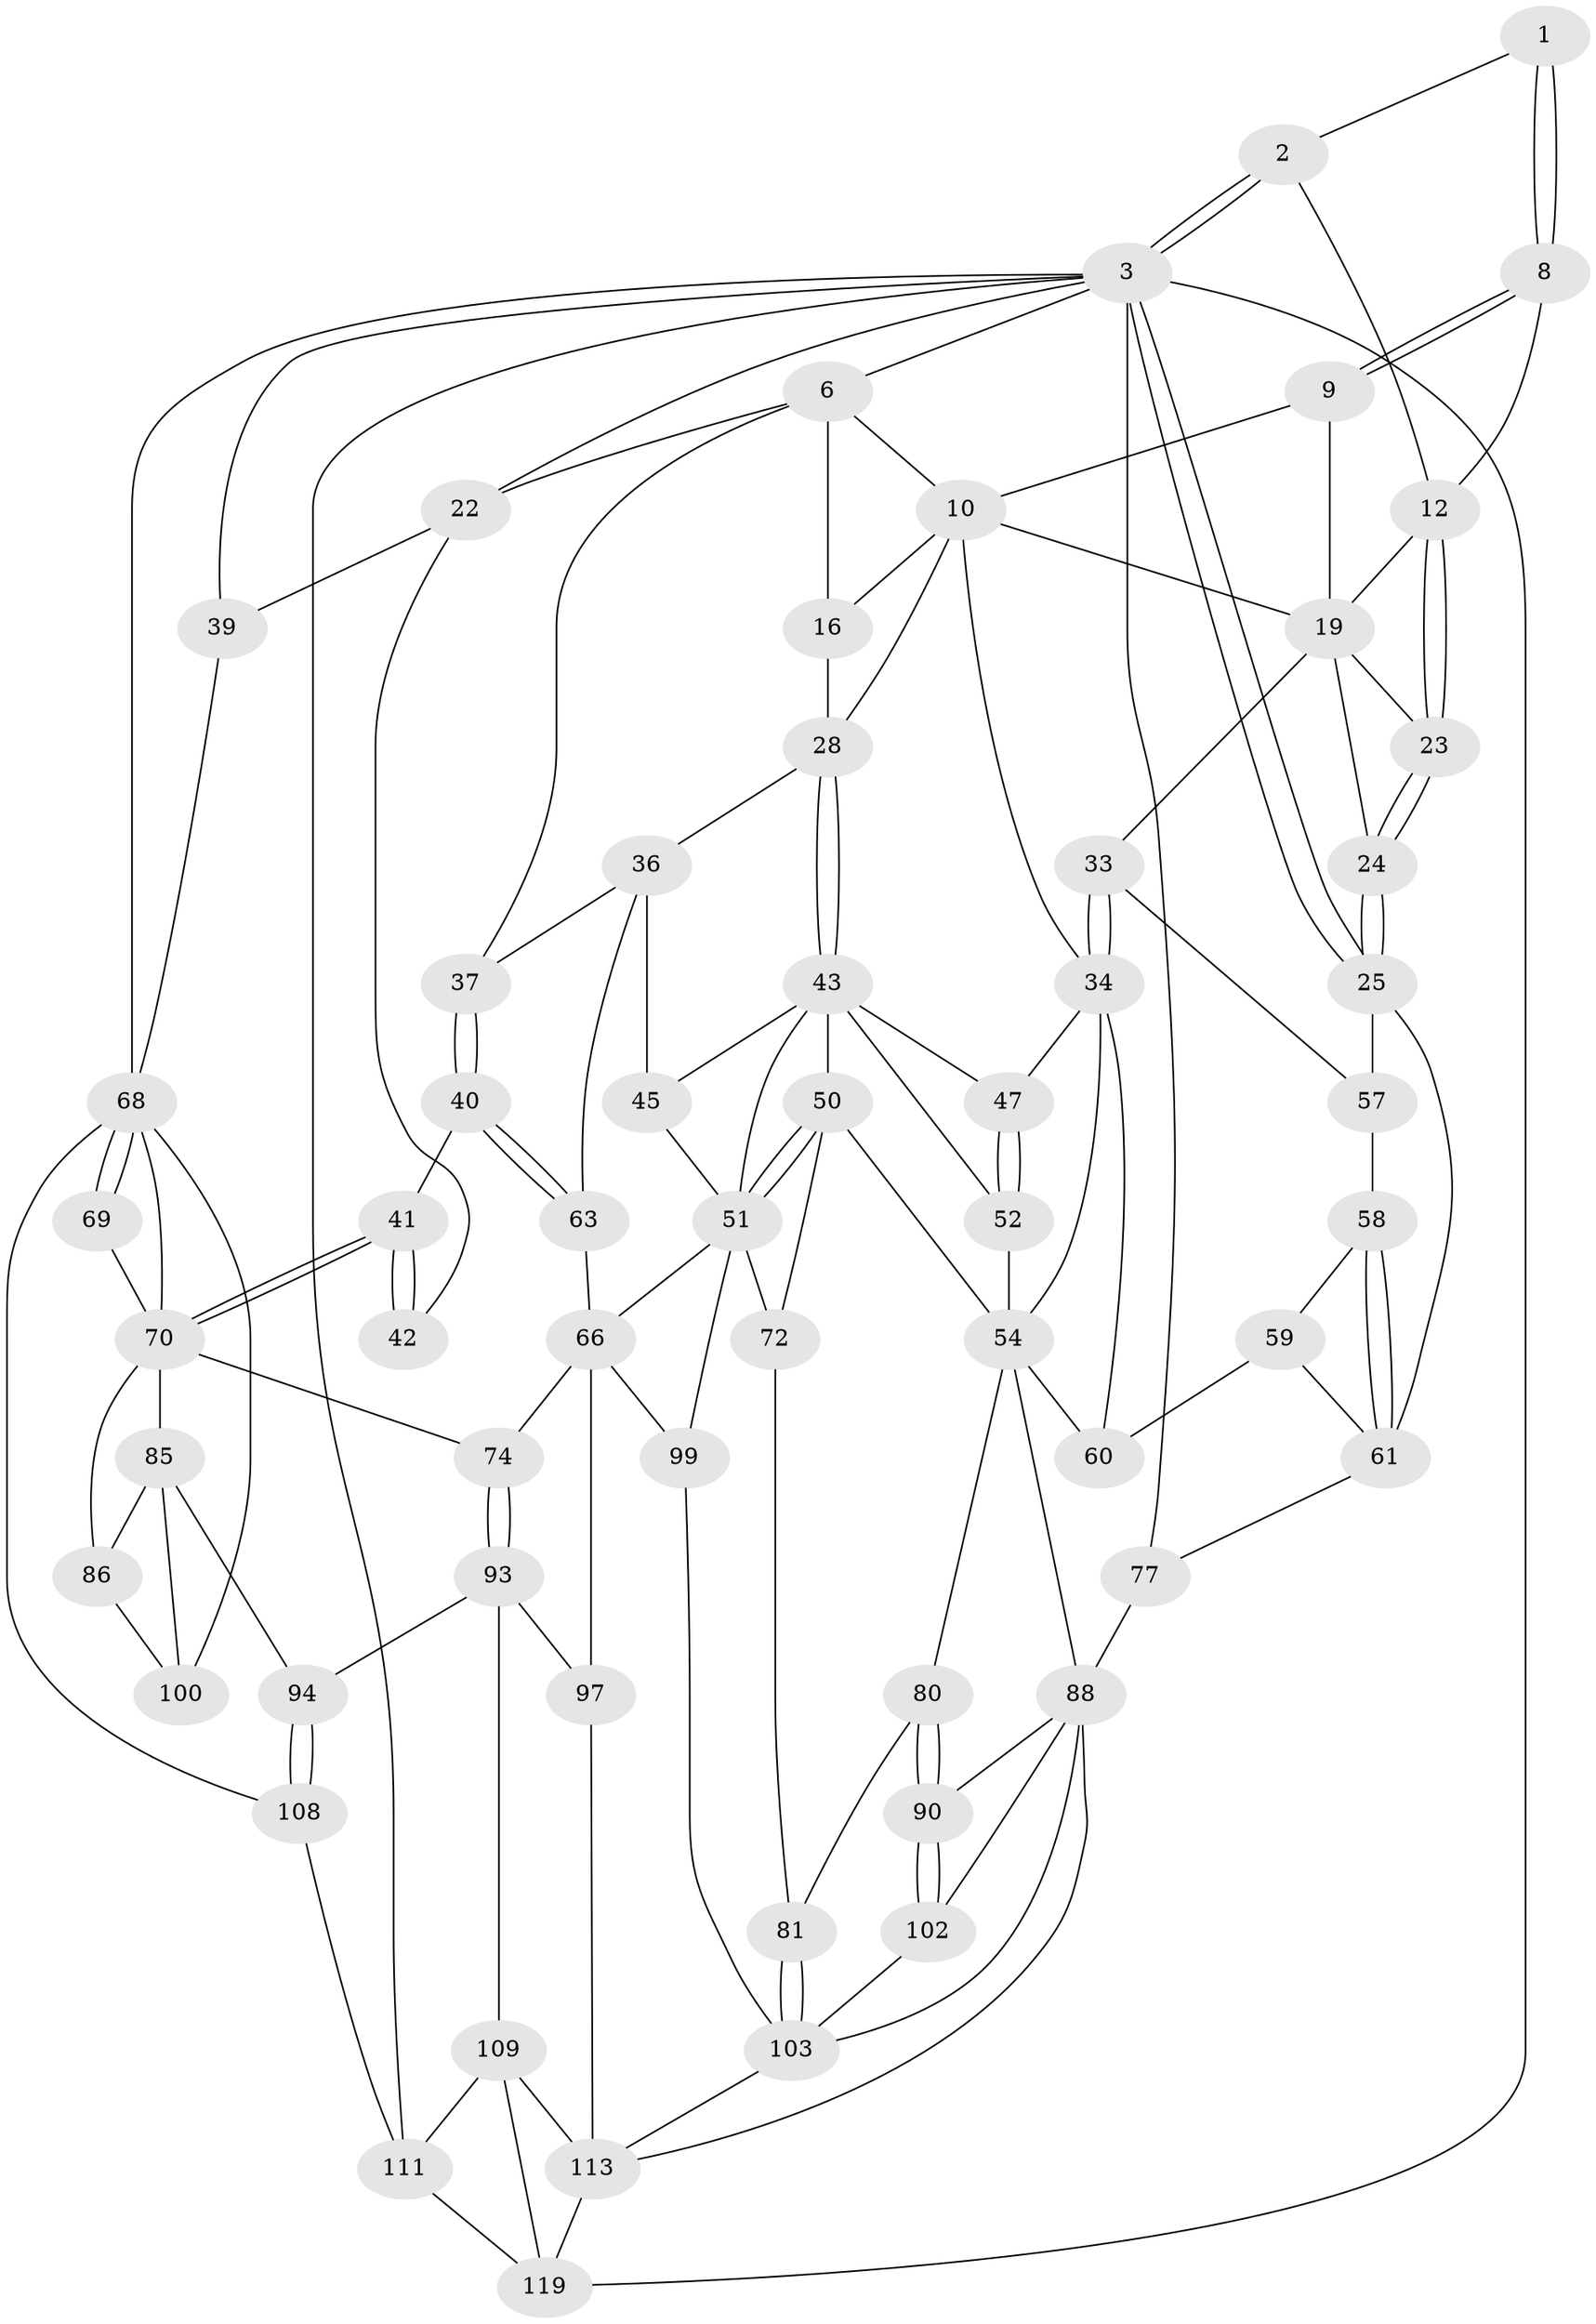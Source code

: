 // original degree distribution, {3: 0.02459016393442623, 4: 0.21311475409836064, 6: 0.21311475409836064, 5: 0.5491803278688525}
// Generated by graph-tools (version 1.1) at 2025/16/03/09/25 04:16:53]
// undirected, 61 vertices, 138 edges
graph export_dot {
graph [start="1"]
  node [color=gray90,style=filled];
  1 [pos="+0.764091849134704+0"];
  2 [pos="+0.8557043172941984+0"];
  3 [pos="+1+0",super="+76+4"];
  6 [pos="+0.3246572380802324+0",super="+14+7"];
  8 [pos="+0.776947085672809+0"];
  9 [pos="+0.7401853295524755+0.08086038261458238"];
  10 [pos="+0.6525344308563275+0.03156714031974973",super="+18"];
  12 [pos="+0.9408970974245859+0.037523660575830245",super="+13"];
  16 [pos="+0.43610007515806987+0.14122378092691448",super="+17"];
  19 [pos="+0.8780443015726587+0.11945990331661097",super="+20"];
  22 [pos="+0.13838601548951074+0.15760214232868106",super="+32"];
  23 [pos="+0.9723997589615647+0.10627373712912196"];
  24 [pos="+1+0.1857130700389081"];
  25 [pos="+1+0.19587699431635092",super="+56"];
  28 [pos="+0.5539696162296837+0.26147603078858617",super="+29"];
  33 [pos="+0.8454134625832571+0.33281177212830804"];
  34 [pos="+0.7812841479956384+0.37324715767145705",super="+53+35"];
  36 [pos="+0.3711584201842484+0.3504233065860632",super="+46"];
  37 [pos="+0.266779110815842+0.2953840180218821"];
  39 [pos="+0+0.3061425347316473"];
  40 [pos="+0.17827459808267845+0.4154610490446819"];
  41 [pos="+0.172648882230403+0.4159791799225092"];
  42 [pos="+0.15846036042392125+0.4118033834101649"];
  43 [pos="+0.5435929141688715+0.31211010422468755",super="+48+44"];
  45 [pos="+0.39918310616634906+0.3741392521675037"];
  47 [pos="+0.6665342410284054+0.36117757983823023"];
  50 [pos="+0.5675380700520749+0.47445072550614237",super="+62"];
  51 [pos="+0.538567710123837+0.453110144160844",super="+64"];
  52 [pos="+0.6523272169435727+0.42926378691866873"];
  54 [pos="+0.7049322999611308+0.49524024541196093",super="+79+55"];
  57 [pos="+0.9238027473093108+0.37871134920402844"];
  58 [pos="+0.9293627117173603+0.40059080660286084"];
  59 [pos="+0.9294272084173252+0.5258804695079712"];
  60 [pos="+0.8874401713986027+0.5356588396064106"];
  61 [pos="+1+0.4707096033310732",super="+78"];
  63 [pos="+0.30624237965422185+0.4896395961090817"];
  66 [pos="+0.3448619555096021+0.5833369767394198",super="+96+67"];
  68 [pos="+0+0.39401047400361544",super="+83"];
  69 [pos="+0.13317829626924949+0.4289373035138664"];
  70 [pos="+0.1549307616100348+0.5648232060792368",super="+75+71"];
  72 [pos="+0.5384832763870951+0.6340979563259075"];
  74 [pos="+0.21000988001579557+0.6040951852772332"];
  77 [pos="+1+0.7977334891070635",super="+87"];
  80 [pos="+0.7134071396635442+0.6020440943838401"];
  81 [pos="+0.5666417595468549+0.6443021487962937"];
  85 [pos="+0.1071363663614367+0.6431113374326427",super="+95"];
  86 [pos="+0+0.627656678191392"];
  88 [pos="+0.956418282641168+0.7708338622564344",super="+106+89"];
  90 [pos="+0.7943518043612945+0.687164558235276"];
  93 [pos="+0.19604536349839397+0.7436840707558647",super="+98"];
  94 [pos="+0.14194327819241095+0.7629287335286677"];
  97 [pos="+0.393939624481375+0.7352610959309241"];
  99 [pos="+0.4465892941169729+0.6892585257551628"];
  100 [pos="+0.05339530934570559+0.7037138660159065"];
  102 [pos="+0.7306850031224267+0.7453868522473079"];
  103 [pos="+0.6510297049463406+0.71049565775257",super="+104"];
  108 [pos="+0.11083398982694623+0.8136565442511976"];
  109 [pos="+0.29163256920812836+0.8565357688041739",super="+110"];
  111 [pos="+0.18855870936556393+0.9060032956265254",super="+112"];
  113 [pos="+0.5597407543507339+0.8540369809794632",super="+114+118"];
  119 [pos="+0.42177394154807135+1",super="+122+120"];
  1 -- 2;
  1 -- 8;
  1 -- 8;
  2 -- 3;
  2 -- 3;
  2 -- 12;
  3 -- 25;
  3 -- 25;
  3 -- 77;
  3 -- 119;
  3 -- 6;
  3 -- 39;
  3 -- 22;
  3 -- 68;
  3 -- 111;
  6 -- 16 [weight=2];
  6 -- 37;
  6 -- 22 [weight=2];
  6 -- 10;
  8 -- 9;
  8 -- 9;
  8 -- 12;
  9 -- 10;
  9 -- 19;
  10 -- 16;
  10 -- 19;
  10 -- 28;
  10 -- 34;
  12 -- 23;
  12 -- 23;
  12 -- 19;
  16 -- 28;
  19 -- 23;
  19 -- 33;
  19 -- 24;
  22 -- 42;
  22 -- 39;
  23 -- 24;
  23 -- 24;
  24 -- 25;
  24 -- 25;
  25 -- 61;
  25 -- 57;
  28 -- 43;
  28 -- 43;
  28 -- 36;
  33 -- 34;
  33 -- 34;
  33 -- 57;
  34 -- 60;
  34 -- 54;
  34 -- 47;
  36 -- 37;
  36 -- 45;
  36 -- 63;
  37 -- 40;
  37 -- 40;
  39 -- 68;
  40 -- 41;
  40 -- 63;
  40 -- 63;
  41 -- 42;
  41 -- 42;
  41 -- 70;
  41 -- 70;
  43 -- 50;
  43 -- 52;
  43 -- 47;
  43 -- 51;
  43 -- 45;
  45 -- 51;
  47 -- 52;
  47 -- 52;
  50 -- 51;
  50 -- 51;
  50 -- 72;
  50 -- 54;
  51 -- 66;
  51 -- 99;
  51 -- 72;
  52 -- 54;
  54 -- 80;
  54 -- 88;
  54 -- 60;
  57 -- 58;
  58 -- 59;
  58 -- 61;
  58 -- 61;
  59 -- 60;
  59 -- 61;
  61 -- 77;
  63 -- 66;
  66 -- 97;
  66 -- 99;
  66 -- 74;
  68 -- 69;
  68 -- 69;
  68 -- 100;
  68 -- 70;
  68 -- 108;
  69 -- 70;
  70 -- 74;
  70 -- 85;
  70 -- 86;
  72 -- 81;
  74 -- 93;
  74 -- 93;
  77 -- 88 [weight=2];
  80 -- 81;
  80 -- 90;
  80 -- 90;
  81 -- 103;
  81 -- 103;
  85 -- 86;
  85 -- 100;
  85 -- 94;
  86 -- 100;
  88 -- 113;
  88 -- 102;
  88 -- 90;
  88 -- 103;
  90 -- 102;
  90 -- 102;
  93 -- 94;
  93 -- 97;
  93 -- 109;
  94 -- 108;
  94 -- 108;
  97 -- 113;
  99 -- 103;
  102 -- 103;
  103 -- 113;
  108 -- 111;
  109 -- 111;
  109 -- 113;
  109 -- 119;
  111 -- 119 [weight=2];
  113 -- 119 [weight=2];
}

